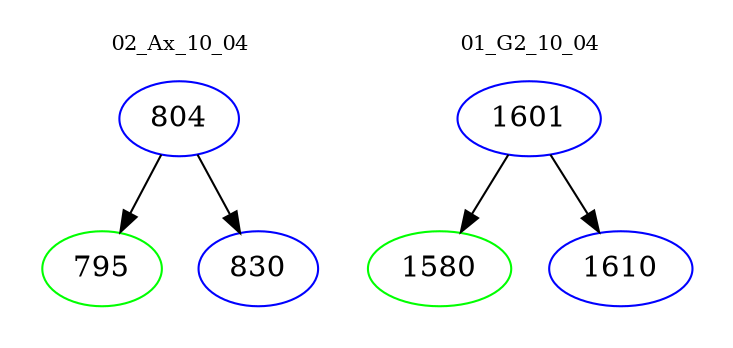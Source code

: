 digraph{
subgraph cluster_0 {
color = white
label = "02_Ax_10_04";
fontsize=10;
T0_804 [label="804", color="blue"]
T0_804 -> T0_795 [color="black"]
T0_795 [label="795", color="green"]
T0_804 -> T0_830 [color="black"]
T0_830 [label="830", color="blue"]
}
subgraph cluster_1 {
color = white
label = "01_G2_10_04";
fontsize=10;
T1_1601 [label="1601", color="blue"]
T1_1601 -> T1_1580 [color="black"]
T1_1580 [label="1580", color="green"]
T1_1601 -> T1_1610 [color="black"]
T1_1610 [label="1610", color="blue"]
}
}
